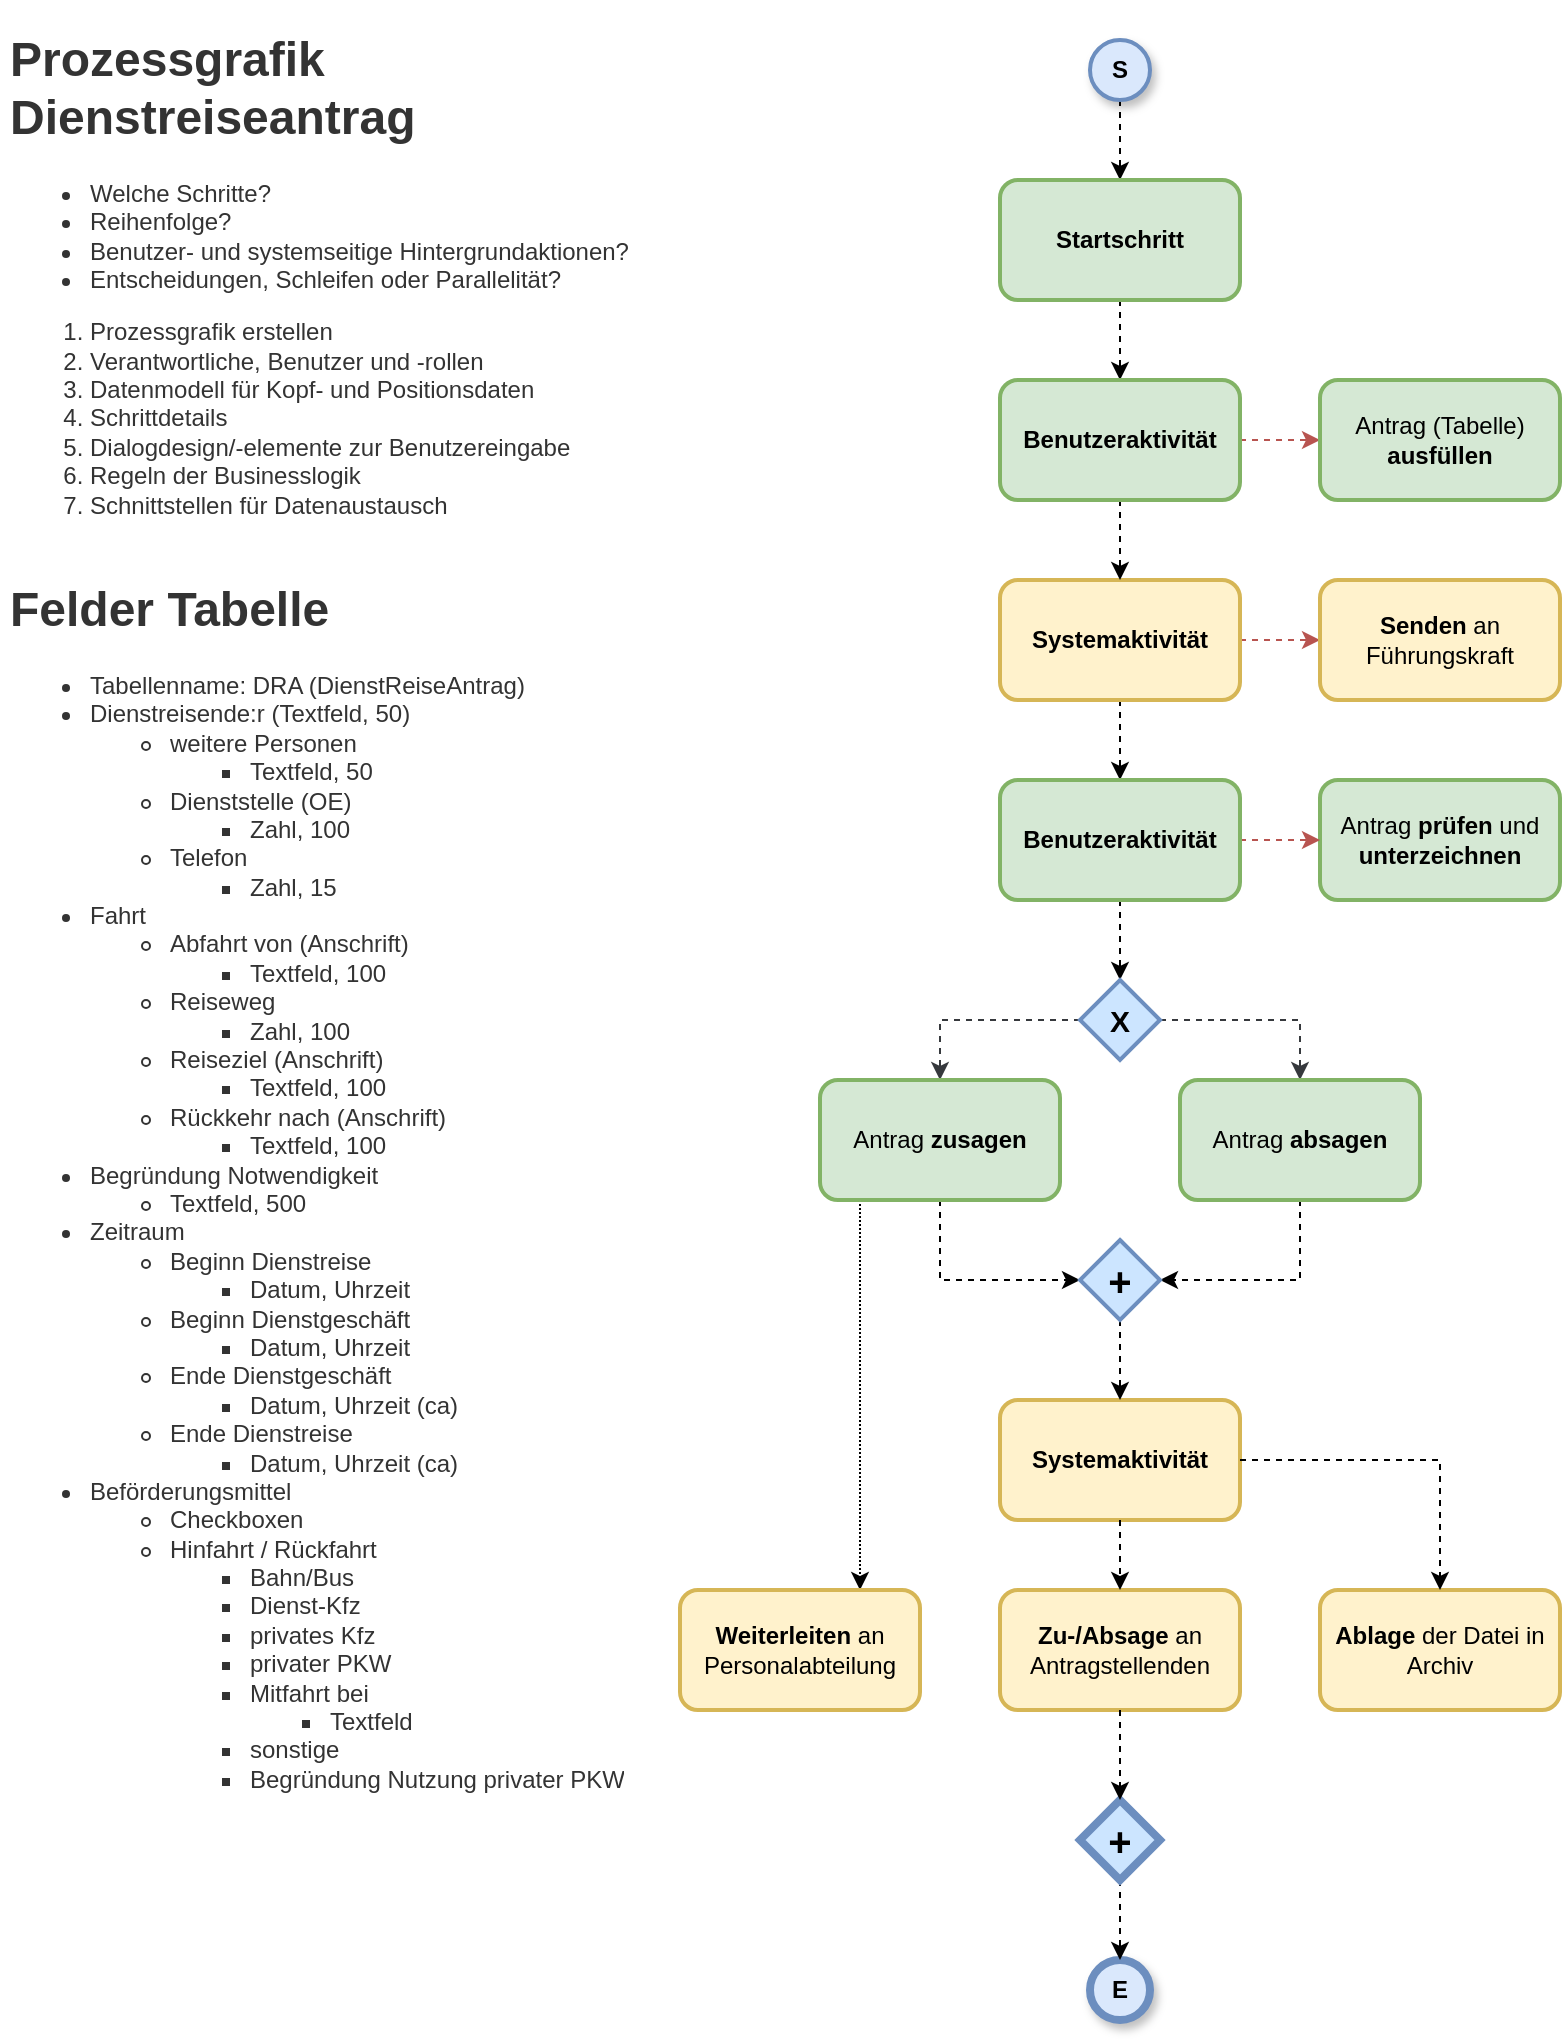 <mxfile version="22.1.16" type="github">
  <diagram name="Seite-1" id="rovOoJl86YS6769YqhK_">
    <mxGraphModel dx="836" dy="434" grid="1" gridSize="10" guides="1" tooltips="1" connect="1" arrows="1" fold="1" page="1" pageScale="1" pageWidth="827" pageHeight="1169" math="0" shadow="0">
      <root>
        <mxCell id="0" />
        <mxCell id="1" parent="0" />
        <mxCell id="62BAKvyV0nd48fTFcaxu-1" style="edgeStyle=orthogonalEdgeStyle;rounded=0;orthogonalLoop=1;jettySize=auto;html=1;exitX=0.5;exitY=1;exitDx=0;exitDy=0;entryX=0.5;entryY=0;entryDx=0;entryDy=0;dashed=1;" edge="1" parent="1" source="62BAKvyV0nd48fTFcaxu-2" target="62BAKvyV0nd48fTFcaxu-5">
          <mxGeometry relative="1" as="geometry" />
        </mxCell>
        <mxCell id="62BAKvyV0nd48fTFcaxu-2" value="&lt;b&gt;S&lt;/b&gt;" style="ellipse;whiteSpace=wrap;html=1;aspect=fixed;fillColor=#dae8fc;strokeColor=#6c8ebf;strokeWidth=2;shadow=1;" vertex="1" parent="1">
          <mxGeometry x="555" y="20" width="30" height="30" as="geometry" />
        </mxCell>
        <mxCell id="62BAKvyV0nd48fTFcaxu-3" value="&lt;b&gt;E&lt;/b&gt;" style="ellipse;whiteSpace=wrap;html=1;aspect=fixed;fillColor=#dae8fc;strokeColor=#6c8ebf;strokeWidth=4;shadow=1;" vertex="1" parent="1">
          <mxGeometry x="555" y="980" width="30" height="30" as="geometry" />
        </mxCell>
        <mxCell id="62BAKvyV0nd48fTFcaxu-4" value="" style="edgeStyle=orthogonalEdgeStyle;rounded=0;orthogonalLoop=1;jettySize=auto;html=1;dashed=1;" edge="1" parent="1" source="62BAKvyV0nd48fTFcaxu-5" target="62BAKvyV0nd48fTFcaxu-12">
          <mxGeometry relative="1" as="geometry" />
        </mxCell>
        <mxCell id="62BAKvyV0nd48fTFcaxu-5" value="&lt;b&gt;Startschritt&lt;/b&gt;" style="rounded=1;whiteSpace=wrap;html=1;fillColor=#d5e8d4;strokeColor=#82b366;strokeWidth=2;shadow=0;glass=0;" vertex="1" parent="1">
          <mxGeometry x="510" y="90" width="120" height="60" as="geometry" />
        </mxCell>
        <mxCell id="62BAKvyV0nd48fTFcaxu-6" value="" style="edgeStyle=orthogonalEdgeStyle;rounded=0;orthogonalLoop=1;jettySize=auto;html=1;dashed=1;fillColor=#f8cecc;strokeColor=#b85450;exitX=0.75;exitY=0;exitDx=0;exitDy=0;" edge="1" parent="1" source="62BAKvyV0nd48fTFcaxu-8" target="62BAKvyV0nd48fTFcaxu-13">
          <mxGeometry relative="1" as="geometry">
            <Array as="points">
              <mxPoint x="600" y="320" />
            </Array>
          </mxGeometry>
        </mxCell>
        <mxCell id="62BAKvyV0nd48fTFcaxu-7" value="" style="edgeStyle=orthogonalEdgeStyle;rounded=0;orthogonalLoop=1;jettySize=auto;html=1;dashed=1;" edge="1" parent="1" source="62BAKvyV0nd48fTFcaxu-8" target="62BAKvyV0nd48fTFcaxu-17">
          <mxGeometry relative="1" as="geometry" />
        </mxCell>
        <mxCell id="62BAKvyV0nd48fTFcaxu-8" value="&lt;b&gt;Systemaktivität&lt;/b&gt;" style="rounded=1;whiteSpace=wrap;html=1;fillColor=#fff2cc;strokeColor=#d6b656;strokeWidth=2;" vertex="1" parent="1">
          <mxGeometry x="510" y="290" width="120" height="60" as="geometry" />
        </mxCell>
        <mxCell id="62BAKvyV0nd48fTFcaxu-10" style="edgeStyle=orthogonalEdgeStyle;rounded=0;orthogonalLoop=1;jettySize=auto;html=1;entryX=0.5;entryY=0;entryDx=0;entryDy=0;dashed=1;" edge="1" parent="1" source="62BAKvyV0nd48fTFcaxu-12" target="62BAKvyV0nd48fTFcaxu-8">
          <mxGeometry relative="1" as="geometry" />
        </mxCell>
        <mxCell id="62BAKvyV0nd48fTFcaxu-11" value="" style="edgeStyle=orthogonalEdgeStyle;rounded=0;orthogonalLoop=1;jettySize=auto;html=1;dashed=1;fillColor=#f8cecc;strokeColor=#b85450;" edge="1" parent="1" source="62BAKvyV0nd48fTFcaxu-12" target="62BAKvyV0nd48fTFcaxu-14">
          <mxGeometry relative="1" as="geometry" />
        </mxCell>
        <mxCell id="62BAKvyV0nd48fTFcaxu-12" value="&lt;b&gt;Benutzeraktivität&lt;/b&gt;" style="rounded=1;whiteSpace=wrap;html=1;fillColor=#d5e8d4;strokeColor=#82b366;strokeWidth=2;shadow=0;glass=0;" vertex="1" parent="1">
          <mxGeometry x="510" y="190" width="120" height="60" as="geometry" />
        </mxCell>
        <mxCell id="62BAKvyV0nd48fTFcaxu-13" value="&lt;b&gt;Senden&lt;/b&gt; an Führungskraft" style="rounded=1;whiteSpace=wrap;html=1;fillColor=#fff2cc;strokeColor=#d6b656;strokeWidth=2;" vertex="1" parent="1">
          <mxGeometry x="670" y="290" width="120" height="60" as="geometry" />
        </mxCell>
        <mxCell id="62BAKvyV0nd48fTFcaxu-14" value="Antrag (Tabelle) &lt;b&gt;ausfüllen&lt;/b&gt;" style="rounded=1;whiteSpace=wrap;html=1;fillColor=#d5e8d4;strokeColor=#82b366;strokeWidth=2;" vertex="1" parent="1">
          <mxGeometry x="670" y="190" width="120" height="60" as="geometry" />
        </mxCell>
        <mxCell id="62BAKvyV0nd48fTFcaxu-15" value="Antrag &lt;b&gt;prüfen &lt;/b&gt;und &lt;b&gt;unterzeichnen&lt;/b&gt;" style="rounded=1;whiteSpace=wrap;html=1;fillColor=#d5e8d4;strokeColor=#82b366;strokeWidth=2;" vertex="1" parent="1">
          <mxGeometry x="670" y="390" width="120" height="60" as="geometry" />
        </mxCell>
        <mxCell id="62BAKvyV0nd48fTFcaxu-16" value="" style="edgeStyle=orthogonalEdgeStyle;rounded=0;orthogonalLoop=1;jettySize=auto;html=1;fillColor=#f8cecc;strokeColor=#b85450;dashed=1;" edge="1" parent="1" source="62BAKvyV0nd48fTFcaxu-17" target="62BAKvyV0nd48fTFcaxu-15">
          <mxGeometry relative="1" as="geometry" />
        </mxCell>
        <mxCell id="62BAKvyV0nd48fTFcaxu-48" value="" style="edgeStyle=orthogonalEdgeStyle;rounded=0;orthogonalLoop=1;jettySize=auto;html=1;dashed=1;" edge="1" parent="1" source="62BAKvyV0nd48fTFcaxu-17" target="62BAKvyV0nd48fTFcaxu-47">
          <mxGeometry relative="1" as="geometry" />
        </mxCell>
        <mxCell id="62BAKvyV0nd48fTFcaxu-17" value="&lt;b&gt;Benutzeraktivität&lt;/b&gt;" style="rounded=1;whiteSpace=wrap;html=1;fillColor=#d5e8d4;strokeColor=#82b366;strokeWidth=2;shadow=0;glass=0;" vertex="1" parent="1">
          <mxGeometry x="510" y="390" width="120" height="60" as="geometry" />
        </mxCell>
        <mxCell id="62BAKvyV0nd48fTFcaxu-19" value="&lt;h1&gt;Prozessgrafik&lt;br&gt;Dienstreiseantrag&lt;/h1&gt;&lt;ul style=&quot;border-color: var(--border-color); color: rgb(51, 51, 51);&quot;&gt;&lt;li style=&quot;border-color: var(--border-color);&quot;&gt;Welche Schritte?&lt;/li&gt;&lt;li style=&quot;border-color: var(--border-color);&quot;&gt;Reihenfolge?&lt;/li&gt;&lt;li style=&quot;border-color: var(--border-color);&quot;&gt;Benutzer- und systemseitige Hintergrundaktionen?&lt;/li&gt;&lt;li style=&quot;border-color: var(--border-color);&quot;&gt;Entscheidungen, Schleifen oder Parallelität?&lt;/li&gt;&lt;/ul&gt;&lt;ol style=&quot;border-color: var(--border-color); color: rgb(51, 51, 51);&quot;&gt;&lt;li style=&quot;border-color: var(--border-color);&quot;&gt;Prozessgrafik erstellen&lt;/li&gt;&lt;li style=&quot;border-color: var(--border-color);&quot;&gt;Verantwortliche, Benutzer und -rollen&lt;/li&gt;&lt;li style=&quot;border-color: var(--border-color);&quot;&gt;Datenmodell für Kopf- und Positionsdaten&lt;/li&gt;&lt;li style=&quot;border-color: var(--border-color);&quot;&gt;Schrittdetails&lt;/li&gt;&lt;li style=&quot;border-color: var(--border-color);&quot;&gt;Dialogdesign/-elemente zur Benutzereingabe&lt;/li&gt;&lt;li style=&quot;border-color: var(--border-color);&quot;&gt;Regeln der Businesslogik&lt;/li&gt;&lt;li style=&quot;border-color: var(--border-color);&quot;&gt;Schnittstellen für Datenaustausch&lt;/li&gt;&lt;/ol&gt;" style="text;html=1;spacing=5;spacingTop=-20;whiteSpace=wrap;overflow=hidden;rounded=0;fillColor=#FFFFFF;fontColor=#333333;strokeColor=none;" vertex="1" parent="1">
          <mxGeometry x="10" y="10" width="330" height="260" as="geometry" />
        </mxCell>
        <mxCell id="62BAKvyV0nd48fTFcaxu-34" value="&lt;h1&gt;Felder Tabelle&lt;/h1&gt;&lt;div&gt;&lt;ul style=&quot;border-color: var(--border-color);&quot;&gt;&lt;li style=&quot;border-color: var(--border-color);&quot;&gt;Tabellenname: DRA (DienstReiseAntrag)&lt;/li&gt;&lt;li style=&quot;border-color: var(--border-color);&quot;&gt;Dienstreisende:r (Textfeld, 50)&lt;/li&gt;&lt;ul style=&quot;border-color: var(--border-color);&quot;&gt;&lt;li style=&quot;border-color: var(--border-color);&quot;&gt;weitere Personen&lt;/li&gt;&lt;ul style=&quot;border-color: var(--border-color);&quot;&gt;&lt;li style=&quot;border-color: var(--border-color);&quot;&gt;Textfeld, 50&lt;/li&gt;&lt;/ul&gt;&lt;li style=&quot;border-color: var(--border-color);&quot;&gt;Dienststelle (OE)&lt;/li&gt;&lt;ul style=&quot;border-color: var(--border-color);&quot;&gt;&lt;li style=&quot;border-color: var(--border-color);&quot;&gt;Zahl, 100&lt;/li&gt;&lt;/ul&gt;&lt;li style=&quot;border-color: var(--border-color);&quot;&gt;Telefon&lt;/li&gt;&lt;ul style=&quot;border-color: var(--border-color);&quot;&gt;&lt;li style=&quot;border-color: var(--border-color);&quot;&gt;Zahl, 15&lt;/li&gt;&lt;/ul&gt;&lt;/ul&gt;&lt;li style=&quot;border-color: var(--border-color);&quot;&gt;Fahrt&lt;/li&gt;&lt;ul style=&quot;border-color: var(--border-color);&quot;&gt;&lt;li style=&quot;border-color: var(--border-color);&quot;&gt;Abfahrt von (Anschrift)&lt;/li&gt;&lt;ul style=&quot;border-color: var(--border-color);&quot;&gt;&lt;li style=&quot;border-color: var(--border-color);&quot;&gt;Textfeld, 100&lt;/li&gt;&lt;/ul&gt;&lt;li style=&quot;border-color: var(--border-color);&quot;&gt;Reiseweg&lt;/li&gt;&lt;ul style=&quot;border-color: var(--border-color);&quot;&gt;&lt;li style=&quot;border-color: var(--border-color);&quot;&gt;Zahl, 100&lt;/li&gt;&lt;/ul&gt;&lt;li style=&quot;border-color: var(--border-color);&quot;&gt;Reiseziel (Anschrift)&lt;/li&gt;&lt;ul style=&quot;border-color: var(--border-color);&quot;&gt;&lt;li style=&quot;border-color: var(--border-color);&quot;&gt;Textfeld, 100&lt;/li&gt;&lt;/ul&gt;&lt;li style=&quot;border-color: var(--border-color);&quot;&gt;Rückkehr nach (Anschrift)&lt;/li&gt;&lt;ul style=&quot;border-color: var(--border-color);&quot;&gt;&lt;li style=&quot;border-color: var(--border-color);&quot;&gt;Textfeld, 100&lt;/li&gt;&lt;/ul&gt;&lt;/ul&gt;&lt;li style=&quot;border-color: var(--border-color);&quot;&gt;Begründung Notwendigkeit&lt;/li&gt;&lt;ul style=&quot;border-color: var(--border-color);&quot;&gt;&lt;li style=&quot;border-color: var(--border-color);&quot;&gt;Textfeld, 500&lt;/li&gt;&lt;/ul&gt;&lt;li style=&quot;border-color: var(--border-color);&quot;&gt;Zeitraum&lt;/li&gt;&lt;ul style=&quot;border-color: var(--border-color);&quot;&gt;&lt;li style=&quot;border-color: var(--border-color);&quot;&gt;Beginn Dienstreise&lt;/li&gt;&lt;ul style=&quot;border-color: var(--border-color);&quot;&gt;&lt;li style=&quot;border-color: var(--border-color);&quot;&gt;Datum, Uhrzeit&lt;/li&gt;&lt;/ul&gt;&lt;li style=&quot;border-color: var(--border-color);&quot;&gt;Beginn Dienstgeschäft&lt;/li&gt;&lt;ul style=&quot;border-color: var(--border-color);&quot;&gt;&lt;li style=&quot;border-color: var(--border-color);&quot;&gt;Datum, Uhrzeit&lt;/li&gt;&lt;/ul&gt;&lt;li style=&quot;border-color: var(--border-color);&quot;&gt;Ende Dienstgeschäft&lt;/li&gt;&lt;ul style=&quot;border-color: var(--border-color);&quot;&gt;&lt;li style=&quot;border-color: var(--border-color);&quot;&gt;Datum, Uhrzeit (ca)&lt;/li&gt;&lt;/ul&gt;&lt;li style=&quot;border-color: var(--border-color);&quot;&gt;Ende Dienstreise&lt;/li&gt;&lt;ul style=&quot;border-color: var(--border-color);&quot;&gt;&lt;li style=&quot;border-color: var(--border-color);&quot;&gt;Datum, Uhrzeit (ca)&lt;/li&gt;&lt;/ul&gt;&lt;/ul&gt;&lt;li style=&quot;border-color: var(--border-color);&quot;&gt;Beförderungsmittel&lt;/li&gt;&lt;ul style=&quot;border-color: var(--border-color);&quot;&gt;&lt;li style=&quot;border-color: var(--border-color);&quot;&gt;Checkboxen&lt;/li&gt;&lt;li style=&quot;border-color: var(--border-color);&quot;&gt;Hinfahrt / Rückfahrt&lt;/li&gt;&lt;ul style=&quot;border-color: var(--border-color);&quot;&gt;&lt;li style=&quot;border-color: var(--border-color);&quot;&gt;Bahn/Bus&lt;/li&gt;&lt;li style=&quot;border-color: var(--border-color);&quot;&gt;Dienst-Kfz&lt;/li&gt;&lt;li style=&quot;border-color: var(--border-color);&quot;&gt;privates Kfz&lt;/li&gt;&lt;li style=&quot;border-color: var(--border-color);&quot;&gt;privater PKW&lt;/li&gt;&lt;li style=&quot;border-color: var(--border-color);&quot;&gt;Mitfahrt bei&lt;/li&gt;&lt;ul style=&quot;border-color: var(--border-color);&quot;&gt;&lt;li style=&quot;border-color: var(--border-color);&quot;&gt;Textfeld&lt;/li&gt;&lt;/ul&gt;&lt;li style=&quot;border-color: var(--border-color);&quot;&gt;sonstige&lt;/li&gt;&lt;li style=&quot;border-color: var(--border-color);&quot;&gt;Begründung Nutzung privater PKW&lt;/li&gt;&lt;/ul&gt;&lt;/ul&gt;&lt;/ul&gt;&lt;/div&gt;" style="text;html=1;spacing=5;spacingTop=-20;whiteSpace=wrap;overflow=hidden;rounded=0;fillColor=#FFFFFF;fontColor=#333333;strokeColor=none;" vertex="1" parent="1">
          <mxGeometry x="10" y="285" width="330" height="625" as="geometry" />
        </mxCell>
        <mxCell id="62BAKvyV0nd48fTFcaxu-45" value="" style="edgeStyle=orthogonalEdgeStyle;rounded=0;orthogonalLoop=1;jettySize=auto;html=1;dashed=1;" edge="1" parent="1" source="62BAKvyV0nd48fTFcaxu-38" target="62BAKvyV0nd48fTFcaxu-3">
          <mxGeometry relative="1" as="geometry" />
        </mxCell>
        <mxCell id="62BAKvyV0nd48fTFcaxu-52" style="edgeStyle=orthogonalEdgeStyle;rounded=0;orthogonalLoop=1;jettySize=auto;html=1;entryX=0.5;entryY=0;entryDx=0;entryDy=0;dashed=1;fillColor=#ffcccc;strokeColor=#36393d;" edge="1" parent="1" source="62BAKvyV0nd48fTFcaxu-47" target="62BAKvyV0nd48fTFcaxu-50">
          <mxGeometry relative="1" as="geometry" />
        </mxCell>
        <mxCell id="62BAKvyV0nd48fTFcaxu-53" style="edgeStyle=orthogonalEdgeStyle;rounded=0;orthogonalLoop=1;jettySize=auto;html=1;entryX=0.5;entryY=0;entryDx=0;entryDy=0;dashed=1;fillColor=#ffcccc;strokeColor=#36393d;" edge="1" parent="1" source="62BAKvyV0nd48fTFcaxu-47" target="62BAKvyV0nd48fTFcaxu-49">
          <mxGeometry relative="1" as="geometry" />
        </mxCell>
        <mxCell id="62BAKvyV0nd48fTFcaxu-47" value="&lt;font size=&quot;1&quot; style=&quot;&quot;&gt;&lt;b style=&quot;font-size: 15px;&quot;&gt;X&lt;/b&gt;&lt;/font&gt;" style="rhombus;whiteSpace=wrap;html=1;fillColor=#cce5ff;strokeColor=#6c8ebf;strokeWidth=2;" vertex="1" parent="1">
          <mxGeometry x="550" y="490" width="40" height="40" as="geometry" />
        </mxCell>
        <mxCell id="62BAKvyV0nd48fTFcaxu-57" style="edgeStyle=orthogonalEdgeStyle;rounded=0;orthogonalLoop=1;jettySize=auto;html=1;entryX=0;entryY=0.5;entryDx=0;entryDy=0;exitX=0.5;exitY=1;exitDx=0;exitDy=0;dashed=1;" edge="1" parent="1" source="62BAKvyV0nd48fTFcaxu-49" target="62BAKvyV0nd48fTFcaxu-37">
          <mxGeometry relative="1" as="geometry">
            <mxPoint x="480" y="570" as="sourcePoint" />
          </mxGeometry>
        </mxCell>
        <mxCell id="62BAKvyV0nd48fTFcaxu-60" style="edgeStyle=orthogonalEdgeStyle;rounded=0;orthogonalLoop=1;jettySize=auto;html=1;exitX=0.25;exitY=1;exitDx=0;exitDy=0;entryX=0.75;entryY=0;entryDx=0;entryDy=0;dashed=1;dashPattern=1 1;" edge="1" parent="1" source="62BAKvyV0nd48fTFcaxu-49" target="62BAKvyV0nd48fTFcaxu-18">
          <mxGeometry relative="1" as="geometry">
            <Array as="points">
              <mxPoint x="440" y="600" />
            </Array>
          </mxGeometry>
        </mxCell>
        <mxCell id="62BAKvyV0nd48fTFcaxu-49" value="Antrag &lt;b&gt;zusagen&lt;/b&gt;" style="rounded=1;whiteSpace=wrap;html=1;fillColor=#d5e8d4;strokeColor=#82b366;strokeWidth=2;" vertex="1" parent="1">
          <mxGeometry x="420" y="540" width="120" height="60" as="geometry" />
        </mxCell>
        <mxCell id="62BAKvyV0nd48fTFcaxu-58" style="edgeStyle=orthogonalEdgeStyle;rounded=0;orthogonalLoop=1;jettySize=auto;html=1;entryX=1;entryY=0.5;entryDx=0;entryDy=0;exitX=0.5;exitY=1;exitDx=0;exitDy=0;dashed=1;" edge="1" parent="1" source="62BAKvyV0nd48fTFcaxu-50" target="62BAKvyV0nd48fTFcaxu-37">
          <mxGeometry relative="1" as="geometry">
            <mxPoint x="660.0" y="570" as="sourcePoint" />
          </mxGeometry>
        </mxCell>
        <mxCell id="62BAKvyV0nd48fTFcaxu-50" value="Antrag &lt;b&gt;absagen&lt;/b&gt;" style="rounded=1;whiteSpace=wrap;html=1;fillColor=#d5e8d4;strokeColor=#82b366;strokeWidth=2;" vertex="1" parent="1">
          <mxGeometry x="600" y="540" width="120" height="60" as="geometry" />
        </mxCell>
        <mxCell id="62BAKvyV0nd48fTFcaxu-18" value="&lt;b&gt;Weiterleiten &lt;/b&gt;an Personalabteilung" style="rounded=1;whiteSpace=wrap;html=1;fillColor=#fff2cc;strokeColor=#d6b656;strokeWidth=2;" vertex="1" parent="1">
          <mxGeometry x="350" y="795" width="120" height="60" as="geometry" />
        </mxCell>
        <mxCell id="62BAKvyV0nd48fTFcaxu-20" value="&lt;b&gt;Systemaktivität&lt;/b&gt;" style="rounded=1;whiteSpace=wrap;html=1;fillColor=#fff2cc;strokeColor=#d6b656;strokeWidth=2;" vertex="1" parent="1">
          <mxGeometry x="510" y="700" width="120" height="60" as="geometry" />
        </mxCell>
        <mxCell id="62BAKvyV0nd48fTFcaxu-27" value="&lt;b&gt;Ablage&lt;/b&gt; der Datei in Archiv" style="rounded=1;whiteSpace=wrap;html=1;fillColor=#fff2cc;strokeColor=#d6b656;strokeWidth=2;" vertex="1" parent="1">
          <mxGeometry x="670" y="795" width="120" height="60" as="geometry" />
        </mxCell>
        <mxCell id="62BAKvyV0nd48fTFcaxu-28" style="edgeStyle=orthogonalEdgeStyle;rounded=0;orthogonalLoop=1;jettySize=auto;html=1;exitX=1;exitY=0.5;exitDx=0;exitDy=0;entryX=0.5;entryY=0;entryDx=0;entryDy=0;dashed=1;fillColor=#f8cecc;strokeColor=#000000;" edge="1" parent="1" source="62BAKvyV0nd48fTFcaxu-20" target="62BAKvyV0nd48fTFcaxu-27">
          <mxGeometry relative="1" as="geometry" />
        </mxCell>
        <mxCell id="62BAKvyV0nd48fTFcaxu-29" value="&lt;b&gt;Zu-/Absage&amp;nbsp;&lt;/b&gt;an Antragstellenden" style="rounded=1;whiteSpace=wrap;html=1;fillColor=#fff2cc;strokeColor=#d6b656;strokeWidth=2;" vertex="1" parent="1">
          <mxGeometry x="510" y="795" width="120" height="60" as="geometry" />
        </mxCell>
        <mxCell id="62BAKvyV0nd48fTFcaxu-30" style="edgeStyle=orthogonalEdgeStyle;rounded=0;orthogonalLoop=1;jettySize=auto;html=1;exitX=0.5;exitY=1;exitDx=0;exitDy=0;entryX=0.5;entryY=0;entryDx=0;entryDy=0;fillColor=#f8cecc;strokeColor=#000000;dashed=1;" edge="1" parent="1" source="62BAKvyV0nd48fTFcaxu-20" target="62BAKvyV0nd48fTFcaxu-29">
          <mxGeometry relative="1" as="geometry" />
        </mxCell>
        <mxCell id="62BAKvyV0nd48fTFcaxu-43" value="" style="edgeStyle=orthogonalEdgeStyle;rounded=0;orthogonalLoop=1;jettySize=auto;html=1;dashed=1;" edge="1" parent="1" source="62BAKvyV0nd48fTFcaxu-37" target="62BAKvyV0nd48fTFcaxu-20">
          <mxGeometry relative="1" as="geometry" />
        </mxCell>
        <mxCell id="62BAKvyV0nd48fTFcaxu-37" value="&lt;font style=&quot;font-size: 20px;&quot;&gt;&lt;b&gt;+&lt;/b&gt;&lt;/font&gt;" style="rhombus;whiteSpace=wrap;html=1;fillColor=#cce5ff;strokeColor=#6c8ebf;strokeWidth=2;" vertex="1" parent="1">
          <mxGeometry x="550" y="620" width="40" height="40" as="geometry" />
        </mxCell>
        <mxCell id="62BAKvyV0nd48fTFcaxu-38" value="&lt;font style=&quot;font-size: 20px;&quot;&gt;&lt;b&gt;+&lt;/b&gt;&lt;/font&gt;" style="rhombus;whiteSpace=wrap;html=1;fillColor=#cce5ff;strokeColor=#6c8ebf;strokeWidth=4;" vertex="1" parent="1">
          <mxGeometry x="550" y="900" width="40" height="40" as="geometry" />
        </mxCell>
        <mxCell id="62BAKvyV0nd48fTFcaxu-44" value="" style="edgeStyle=orthogonalEdgeStyle;rounded=0;orthogonalLoop=1;jettySize=auto;html=1;dashed=1;" edge="1" parent="1" source="62BAKvyV0nd48fTFcaxu-29" target="62BAKvyV0nd48fTFcaxu-38">
          <mxGeometry relative="1" as="geometry" />
        </mxCell>
      </root>
    </mxGraphModel>
  </diagram>
</mxfile>
